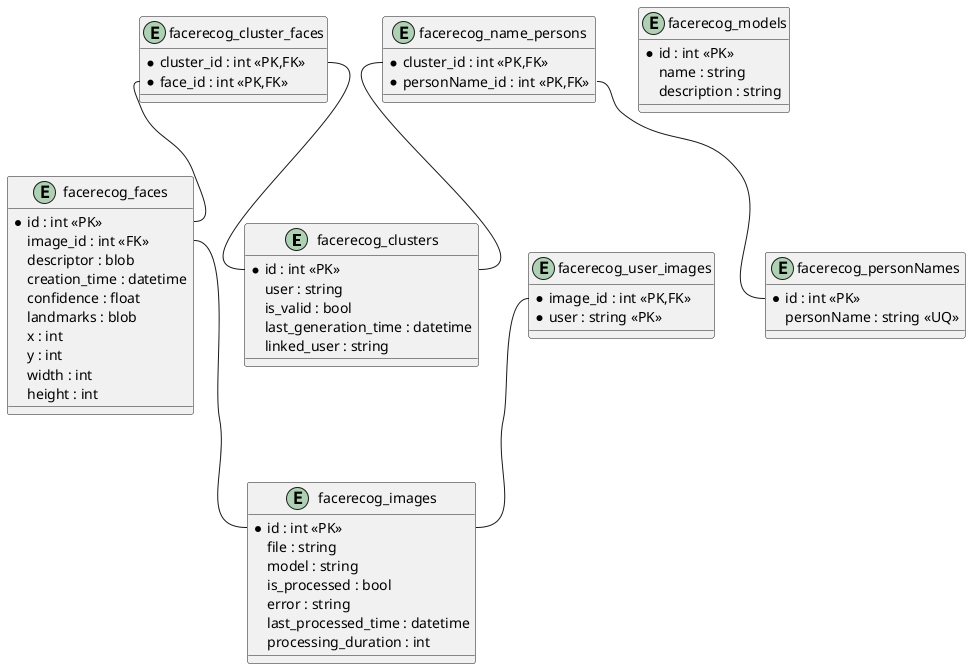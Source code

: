 @startuml

entity facerecog_clusters {
  *id : int <<PK>>
  user : string
  is_valid : bool
  last_generation_time : datetime
  linked_user : string
}

entity facerecog_images {
  *id : int <<PK>>
  file : string
  model : string
  is_processed : bool
  error : string
  last_processed_time : datetime
  @startuml

  entity facerecog_clusters {
    *id : int <<PK>>
    user : string
    is_valid : bool
    last_generation_time : datetime
    linked_user : string
  }

  entity facerecog_images {
    *id : int <<PK>>
    file : string
    model : string
    is_processed : bool
    error : string
    last_processed_time : datetime
    processing_duration : int
  }

  entity facerecog_faces {
    *id : int <<PK>>
    image_id : int <<FK>>
    descriptor : blob
    creation_time : datetime
    confidence : float
    landmarks : blob
    x : int
    y : int
    width : int
    height : int
  }

  entity facerecog_models {
    *id : int <<PK>>
    name : string
    description : string
  }

  entity facerecog_user_images {
    *image_id : int <<PK,FK>>
    *user : string <<PK>>
  }

  entity facerecog_cluster_faces {
    *cluster_id : int <<PK,FK>>
    *face_id : int <<PK,FK>>
  }

  entity facerecog_personNames {
    *id : int <<PK>>
    personName : string <<UQ>>
  }

  entity facerecog_name_persons {
    *cluster_id : int <<PK,FK>>
    *personName_id : int <<PK,FK>>
  }

  facerecog_faces::image_id -- facerecog_images::id
  facerecog_user_images::image_id -- facerecog_images::id
  facerecog_cluster_faces::cluster_id -- facerecog_clusters::id
  facerecog_cluster_faces::face_id -- facerecog_faces::id
  facerecog_name_persons::cluster_id -- facerecog_clusters::id
  facerecog_name_persons::personName_id -- facerecog_personNames::id

  @enduml
